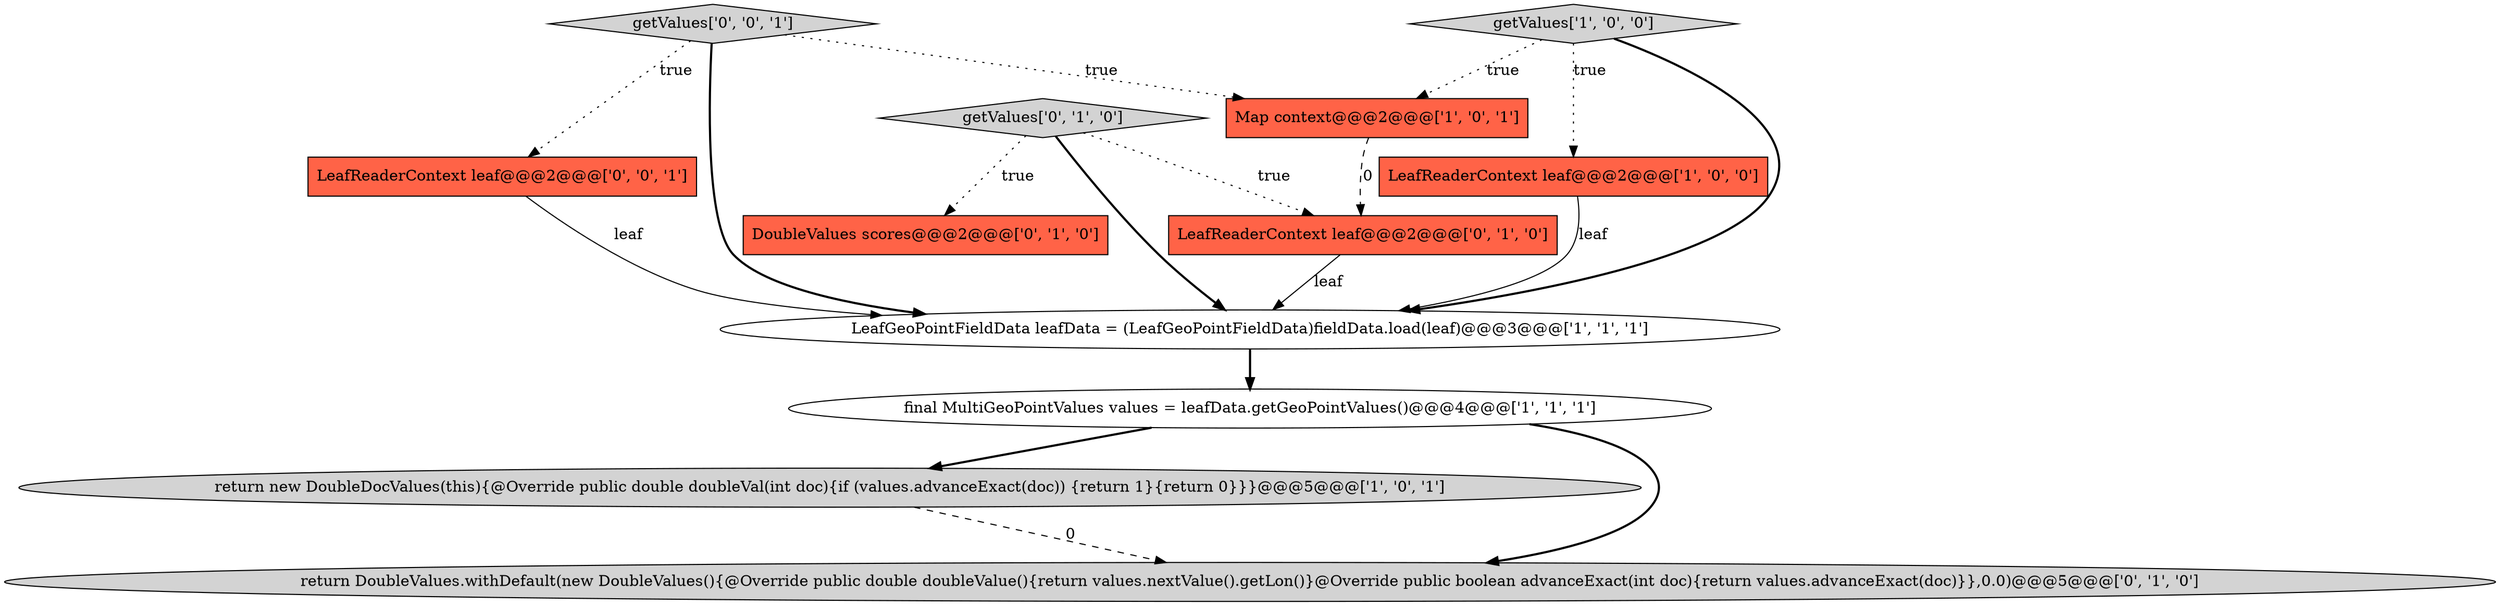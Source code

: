 digraph {
1 [style = filled, label = "LeafGeoPointFieldData leafData = (LeafGeoPointFieldData)fieldData.load(leaf)@@@3@@@['1', '1', '1']", fillcolor = white, shape = ellipse image = "AAA0AAABBB1BBB"];
6 [style = filled, label = "getValues['0', '1', '0']", fillcolor = lightgray, shape = diamond image = "AAA0AAABBB2BBB"];
3 [style = filled, label = "return new DoubleDocValues(this){@Override public double doubleVal(int doc){if (values.advanceExact(doc)) {return 1}{return 0}}}@@@5@@@['1', '0', '1']", fillcolor = lightgray, shape = ellipse image = "AAA0AAABBB1BBB"];
0 [style = filled, label = "LeafReaderContext leaf@@@2@@@['1', '0', '0']", fillcolor = tomato, shape = box image = "AAA0AAABBB1BBB"];
2 [style = filled, label = "Map context@@@2@@@['1', '0', '1']", fillcolor = tomato, shape = box image = "AAA0AAABBB1BBB"];
7 [style = filled, label = "DoubleValues scores@@@2@@@['0', '1', '0']", fillcolor = tomato, shape = box image = "AAA0AAABBB2BBB"];
10 [style = filled, label = "LeafReaderContext leaf@@@2@@@['0', '0', '1']", fillcolor = tomato, shape = box image = "AAA0AAABBB3BBB"];
8 [style = filled, label = "LeafReaderContext leaf@@@2@@@['0', '1', '0']", fillcolor = tomato, shape = box image = "AAA1AAABBB2BBB"];
11 [style = filled, label = "getValues['0', '0', '1']", fillcolor = lightgray, shape = diamond image = "AAA0AAABBB3BBB"];
4 [style = filled, label = "final MultiGeoPointValues values = leafData.getGeoPointValues()@@@4@@@['1', '1', '1']", fillcolor = white, shape = ellipse image = "AAA0AAABBB1BBB"];
9 [style = filled, label = "return DoubleValues.withDefault(new DoubleValues(){@Override public double doubleValue(){return values.nextValue().getLon()}@Override public boolean advanceExact(int doc){return values.advanceExact(doc)}},0.0)@@@5@@@['0', '1', '0']", fillcolor = lightgray, shape = ellipse image = "AAA1AAABBB2BBB"];
5 [style = filled, label = "getValues['1', '0', '0']", fillcolor = lightgray, shape = diamond image = "AAA0AAABBB1BBB"];
8->1 [style = solid, label="leaf"];
5->0 [style = dotted, label="true"];
2->8 [style = dashed, label="0"];
6->8 [style = dotted, label="true"];
10->1 [style = solid, label="leaf"];
11->2 [style = dotted, label="true"];
11->1 [style = bold, label=""];
11->10 [style = dotted, label="true"];
4->9 [style = bold, label=""];
4->3 [style = bold, label=""];
6->1 [style = bold, label=""];
5->2 [style = dotted, label="true"];
6->7 [style = dotted, label="true"];
0->1 [style = solid, label="leaf"];
3->9 [style = dashed, label="0"];
1->4 [style = bold, label=""];
5->1 [style = bold, label=""];
}
